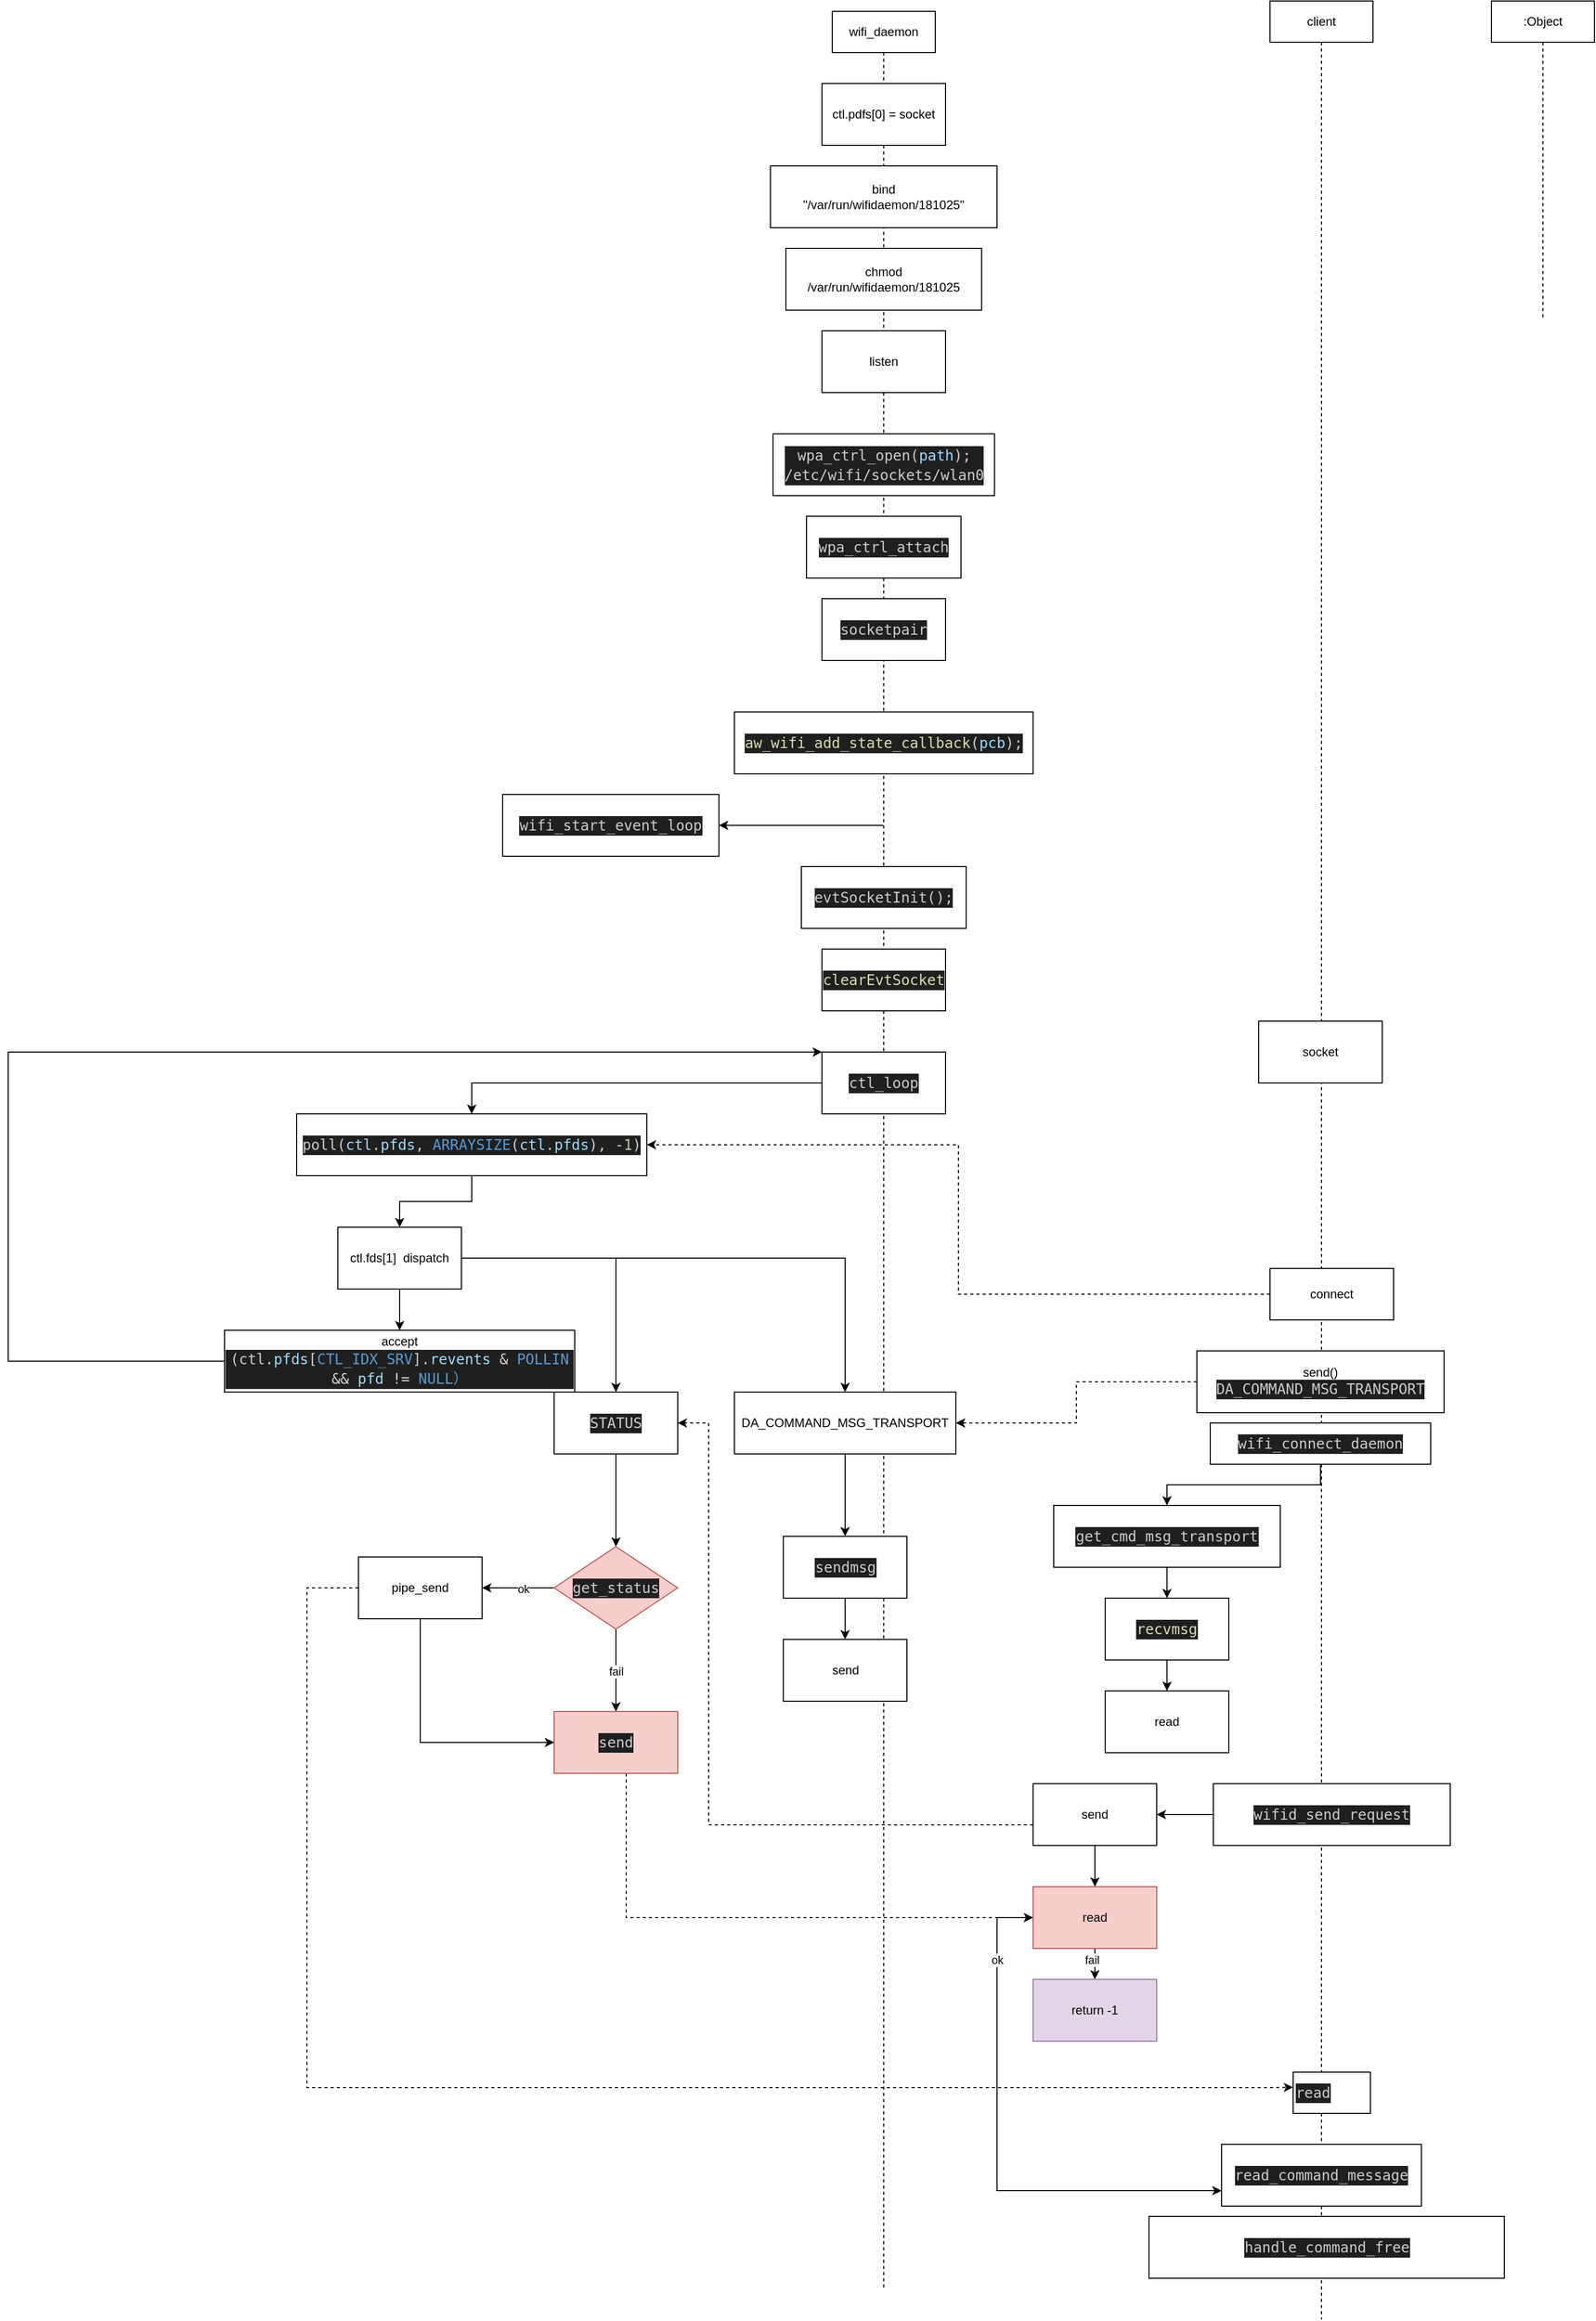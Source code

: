 <mxfile version="21.6.7" type="github">
  <diagram id="C5RBs43oDa-KdzZeNtuy" name="Page-1">
    <mxGraphModel dx="2511" dy="1088" grid="1" gridSize="10" guides="1" tooltips="1" connect="1" arrows="1" fold="1" page="1" pageScale="1" pageWidth="827" pageHeight="1169" math="0" shadow="0">
      <root>
        <mxCell id="WIyWlLk6GJQsqaUBKTNV-0" />
        <mxCell id="WIyWlLk6GJQsqaUBKTNV-1" parent="WIyWlLk6GJQsqaUBKTNV-0" />
        <mxCell id="92I55pFNdv6Zz8E2jE-A-6" value="wifi_daemon" style="shape=umlLifeline;perimeter=lifelinePerimeter;whiteSpace=wrap;html=1;container=1;dropTarget=0;collapsible=0;recursiveResize=0;outlineConnect=0;portConstraint=eastwest;newEdgeStyle={&quot;edgeStyle&quot;:&quot;elbowEdgeStyle&quot;,&quot;elbow&quot;:&quot;vertical&quot;,&quot;curved&quot;:0,&quot;rounded&quot;:0};" vertex="1" parent="WIyWlLk6GJQsqaUBKTNV-1">
          <mxGeometry x="60" y="70" width="100" height="2210" as="geometry" />
        </mxCell>
        <mxCell id="92I55pFNdv6Zz8E2jE-A-7" value="client" style="shape=umlLifeline;perimeter=lifelinePerimeter;whiteSpace=wrap;html=1;container=1;dropTarget=0;collapsible=0;recursiveResize=0;outlineConnect=0;portConstraint=eastwest;newEdgeStyle={&quot;edgeStyle&quot;:&quot;elbowEdgeStyle&quot;,&quot;elbow&quot;:&quot;vertical&quot;,&quot;curved&quot;:0,&quot;rounded&quot;:0};" vertex="1" parent="WIyWlLk6GJQsqaUBKTNV-1">
          <mxGeometry x="485" y="60" width="100" height="2250" as="geometry" />
        </mxCell>
        <mxCell id="92I55pFNdv6Zz8E2jE-A-8" value=":Object" style="shape=umlLifeline;perimeter=lifelinePerimeter;whiteSpace=wrap;html=1;container=1;dropTarget=0;collapsible=0;recursiveResize=0;outlineConnect=0;portConstraint=eastwest;newEdgeStyle={&quot;edgeStyle&quot;:&quot;elbowEdgeStyle&quot;,&quot;elbow&quot;:&quot;vertical&quot;,&quot;curved&quot;:0,&quot;rounded&quot;:0};" vertex="1" parent="WIyWlLk6GJQsqaUBKTNV-1">
          <mxGeometry x="700" y="60" width="100" height="310" as="geometry" />
        </mxCell>
        <mxCell id="92I55pFNdv6Zz8E2jE-A-9" value="ctl.pdfs[0] = socket" style="rounded=0;whiteSpace=wrap;html=1;" vertex="1" parent="WIyWlLk6GJQsqaUBKTNV-1">
          <mxGeometry x="50" y="140" width="120" height="60" as="geometry" />
        </mxCell>
        <mxCell id="92I55pFNdv6Zz8E2jE-A-10" value="bind&lt;br&gt;&quot;/var/run/wifidaemon/181025&quot;" style="rounded=0;whiteSpace=wrap;html=1;" vertex="1" parent="WIyWlLk6GJQsqaUBKTNV-1">
          <mxGeometry y="220" width="220" height="60" as="geometry" />
        </mxCell>
        <mxCell id="92I55pFNdv6Zz8E2jE-A-11" value="listen" style="rounded=0;whiteSpace=wrap;html=1;" vertex="1" parent="WIyWlLk6GJQsqaUBKTNV-1">
          <mxGeometry x="50" y="380" width="120" height="60" as="geometry" />
        </mxCell>
        <mxCell id="92I55pFNdv6Zz8E2jE-A-12" value="chmod&lt;br&gt;/var/run/wifidaemon/181025" style="rounded=0;whiteSpace=wrap;html=1;" vertex="1" parent="WIyWlLk6GJQsqaUBKTNV-1">
          <mxGeometry x="15" y="300" width="190" height="60" as="geometry" />
        </mxCell>
        <mxCell id="92I55pFNdv6Zz8E2jE-A-14" value="&lt;div style=&quot;color: rgb(204, 204, 204); background-color: rgb(31, 31, 31); font-family: &amp;quot;Droid Sans Mono&amp;quot;, &amp;quot;monospace&amp;quot;, monospace; font-size: 14px; line-height: 19px;&quot;&gt;&lt;div style=&quot;line-height: 19px;&quot;&gt;wpa_ctrl_open(&lt;span style=&quot;color: #9cdcfe;&quot;&gt;path&lt;/span&gt;);&lt;/div&gt;&lt;/div&gt;&lt;div style=&quot;color: rgb(204, 204, 204); background-color: rgb(31, 31, 31); font-family: &amp;quot;Droid Sans Mono&amp;quot;, &amp;quot;monospace&amp;quot;, monospace; font-size: 14px; line-height: 19px;&quot;&gt;/etc/wifi/sockets/wlan0&lt;/div&gt;" style="rounded=0;whiteSpace=wrap;html=1;" vertex="1" parent="WIyWlLk6GJQsqaUBKTNV-1">
          <mxGeometry x="2.5" y="480" width="215" height="60" as="geometry" />
        </mxCell>
        <mxCell id="92I55pFNdv6Zz8E2jE-A-15" value="&lt;div style=&quot;color: rgb(204, 204, 204); background-color: rgb(31, 31, 31); font-family: &amp;quot;Droid Sans Mono&amp;quot;, &amp;quot;monospace&amp;quot;, monospace; font-size: 14px; line-height: 19px;&quot;&gt;wpa_ctrl_attach&lt;/div&gt;" style="rounded=0;whiteSpace=wrap;html=1;" vertex="1" parent="WIyWlLk6GJQsqaUBKTNV-1">
          <mxGeometry x="35" y="560" width="150" height="60" as="geometry" />
        </mxCell>
        <mxCell id="92I55pFNdv6Zz8E2jE-A-16" value="&lt;div style=&quot;color: rgb(204, 204, 204); background-color: rgb(31, 31, 31); font-family: &amp;quot;Droid Sans Mono&amp;quot;, &amp;quot;monospace&amp;quot;, monospace; font-size: 14px; line-height: 19px;&quot;&gt;socketpair&lt;/div&gt;" style="rounded=0;whiteSpace=wrap;html=1;" vertex="1" parent="WIyWlLk6GJQsqaUBKTNV-1">
          <mxGeometry x="50" y="640" width="120" height="60" as="geometry" />
        </mxCell>
        <mxCell id="92I55pFNdv6Zz8E2jE-A-17" value="&lt;div style=&quot;color: rgb(204, 204, 204); background-color: rgb(31, 31, 31); font-family: &amp;quot;Droid Sans Mono&amp;quot;, &amp;quot;monospace&amp;quot;, monospace; font-weight: normal; font-size: 14px; line-height: 19px;&quot;&gt;&lt;div&gt;&lt;span style=&quot;color: #dcdcaa;&quot;&gt;aw_wifi_add_state_callback&lt;/span&gt;&lt;span style=&quot;color: #cccccc;&quot;&gt;(&lt;/span&gt;&lt;span style=&quot;color: #9cdcfe;&quot;&gt;pcb&lt;/span&gt;&lt;span style=&quot;color: #cccccc;&quot;&gt;);&lt;/span&gt;&lt;/div&gt;&lt;/div&gt;" style="rounded=0;whiteSpace=wrap;html=1;" vertex="1" parent="WIyWlLk6GJQsqaUBKTNV-1">
          <mxGeometry x="-35" y="750" width="290" height="60" as="geometry" />
        </mxCell>
        <mxCell id="92I55pFNdv6Zz8E2jE-A-18" value="&lt;div style=&quot;color: rgb(204, 204, 204); background-color: rgb(31, 31, 31); font-family: &amp;quot;Droid Sans Mono&amp;quot;, &amp;quot;monospace&amp;quot;, monospace; font-size: 14px; line-height: 19px;&quot;&gt;wifi_start_event_loop&lt;/div&gt;" style="rounded=0;whiteSpace=wrap;html=1;" vertex="1" parent="WIyWlLk6GJQsqaUBKTNV-1">
          <mxGeometry x="-260" y="830" width="210" height="60" as="geometry" />
        </mxCell>
        <mxCell id="92I55pFNdv6Zz8E2jE-A-19" value="" style="endArrow=classic;html=1;rounded=0;entryX=1;entryY=0.5;entryDx=0;entryDy=0;" edge="1" parent="WIyWlLk6GJQsqaUBKTNV-1" source="92I55pFNdv6Zz8E2jE-A-6" target="92I55pFNdv6Zz8E2jE-A-18">
          <mxGeometry width="50" height="50" relative="1" as="geometry">
            <mxPoint x="380" y="940" as="sourcePoint" />
            <mxPoint x="430" y="890" as="targetPoint" />
          </mxGeometry>
        </mxCell>
        <mxCell id="92I55pFNdv6Zz8E2jE-A-20" value="&lt;div style=&quot;color: rgb(204, 204, 204); background-color: rgb(31, 31, 31); font-family: &amp;quot;Droid Sans Mono&amp;quot;, &amp;quot;monospace&amp;quot;, monospace; font-size: 14px; line-height: 19px;&quot;&gt;evtSocketInit();&lt;/div&gt;" style="rounded=0;whiteSpace=wrap;html=1;" vertex="1" parent="WIyWlLk6GJQsqaUBKTNV-1">
          <mxGeometry x="30" y="900" width="160" height="60" as="geometry" />
        </mxCell>
        <mxCell id="92I55pFNdv6Zz8E2jE-A-21" value="&lt;div style=&quot;color: rgb(204, 204, 204); background-color: rgb(31, 31, 31); font-family: &amp;quot;Droid Sans Mono&amp;quot;, &amp;quot;monospace&amp;quot;, monospace; font-weight: normal; font-size: 14px; line-height: 19px;&quot;&gt;&lt;div&gt;&lt;span style=&quot;color: #dcdcaa;&quot;&gt;clearEvtSocket&lt;/span&gt;&lt;/div&gt;&lt;/div&gt;" style="rounded=0;whiteSpace=wrap;html=1;" vertex="1" parent="WIyWlLk6GJQsqaUBKTNV-1">
          <mxGeometry x="50" y="980" width="120" height="60" as="geometry" />
        </mxCell>
        <mxCell id="92I55pFNdv6Zz8E2jE-A-24" style="edgeStyle=orthogonalEdgeStyle;rounded=0;orthogonalLoop=1;jettySize=auto;html=1;entryX=0.5;entryY=0;entryDx=0;entryDy=0;" edge="1" parent="WIyWlLk6GJQsqaUBKTNV-1" source="92I55pFNdv6Zz8E2jE-A-22" target="92I55pFNdv6Zz8E2jE-A-23">
          <mxGeometry relative="1" as="geometry" />
        </mxCell>
        <mxCell id="92I55pFNdv6Zz8E2jE-A-22" value="&lt;div style=&quot;color: rgb(204, 204, 204); background-color: rgb(31, 31, 31); font-family: &amp;quot;Droid Sans Mono&amp;quot;, &amp;quot;monospace&amp;quot;, monospace; font-size: 14px; line-height: 19px;&quot;&gt;ctl_loop&lt;/div&gt;" style="rounded=0;whiteSpace=wrap;html=1;" vertex="1" parent="WIyWlLk6GJQsqaUBKTNV-1">
          <mxGeometry x="50" y="1080" width="120" height="60" as="geometry" />
        </mxCell>
        <mxCell id="92I55pFNdv6Zz8E2jE-A-28" style="edgeStyle=orthogonalEdgeStyle;rounded=0;orthogonalLoop=1;jettySize=auto;html=1;" edge="1" parent="WIyWlLk6GJQsqaUBKTNV-1" source="92I55pFNdv6Zz8E2jE-A-23" target="92I55pFNdv6Zz8E2jE-A-27">
          <mxGeometry relative="1" as="geometry" />
        </mxCell>
        <mxCell id="92I55pFNdv6Zz8E2jE-A-23" value="&lt;div style=&quot;color: rgb(204, 204, 204); background-color: rgb(31, 31, 31); font-family: &amp;quot;Droid Sans Mono&amp;quot;, &amp;quot;monospace&amp;quot;, monospace; font-size: 14px; line-height: 19px;&quot;&gt;poll(&lt;span style=&quot;color: #9cdcfe;&quot;&gt;ctl&lt;/span&gt;.&lt;span style=&quot;color: #9cdcfe;&quot;&gt;pfds&lt;/span&gt;, &lt;span style=&quot;color: #569cd6;&quot;&gt;ARRAYSIZE&lt;/span&gt;(&lt;span style=&quot;color: #9cdcfe;&quot;&gt;ctl&lt;/span&gt;.&lt;span style=&quot;color: #9cdcfe;&quot;&gt;pfds&lt;/span&gt;), &lt;span style=&quot;color: #d4d4d4;&quot;&gt;-&lt;/span&gt;&lt;span style=&quot;color: #b5cea8;&quot;&gt;1&lt;/span&gt;)&lt;/div&gt;" style="rounded=0;whiteSpace=wrap;html=1;" vertex="1" parent="WIyWlLk6GJQsqaUBKTNV-1">
          <mxGeometry x="-460" y="1140" width="340" height="60" as="geometry" />
        </mxCell>
        <mxCell id="92I55pFNdv6Zz8E2jE-A-25" value="socket" style="rounded=0;whiteSpace=wrap;html=1;" vertex="1" parent="WIyWlLk6GJQsqaUBKTNV-1">
          <mxGeometry x="474" y="1050" width="120" height="60" as="geometry" />
        </mxCell>
        <mxCell id="92I55pFNdv6Zz8E2jE-A-31" style="edgeStyle=orthogonalEdgeStyle;rounded=0;orthogonalLoop=1;jettySize=auto;html=1;exitX=0;exitY=0.5;exitDx=0;exitDy=0;entryX=1;entryY=0.5;entryDx=0;entryDy=0;dashed=1;" edge="1" parent="WIyWlLk6GJQsqaUBKTNV-1" source="92I55pFNdv6Zz8E2jE-A-26" target="92I55pFNdv6Zz8E2jE-A-23">
          <mxGeometry relative="1" as="geometry" />
        </mxCell>
        <mxCell id="92I55pFNdv6Zz8E2jE-A-26" value="connect" style="rounded=0;whiteSpace=wrap;html=1;" vertex="1" parent="WIyWlLk6GJQsqaUBKTNV-1">
          <mxGeometry x="485" y="1290" width="120" height="50" as="geometry" />
        </mxCell>
        <mxCell id="92I55pFNdv6Zz8E2jE-A-30" style="edgeStyle=orthogonalEdgeStyle;rounded=0;orthogonalLoop=1;jettySize=auto;html=1;entryX=0.5;entryY=0;entryDx=0;entryDy=0;" edge="1" parent="WIyWlLk6GJQsqaUBKTNV-1" source="92I55pFNdv6Zz8E2jE-A-27" target="92I55pFNdv6Zz8E2jE-A-29">
          <mxGeometry relative="1" as="geometry" />
        </mxCell>
        <mxCell id="92I55pFNdv6Zz8E2jE-A-35" style="edgeStyle=orthogonalEdgeStyle;rounded=0;orthogonalLoop=1;jettySize=auto;html=1;entryX=0.5;entryY=0;entryDx=0;entryDy=0;" edge="1" parent="WIyWlLk6GJQsqaUBKTNV-1" source="92I55pFNdv6Zz8E2jE-A-27" target="92I55pFNdv6Zz8E2jE-A-34">
          <mxGeometry relative="1" as="geometry" />
        </mxCell>
        <mxCell id="92I55pFNdv6Zz8E2jE-A-49" style="edgeStyle=orthogonalEdgeStyle;rounded=0;orthogonalLoop=1;jettySize=auto;html=1;" edge="1" parent="WIyWlLk6GJQsqaUBKTNV-1" source="92I55pFNdv6Zz8E2jE-A-27" target="92I55pFNdv6Zz8E2jE-A-48">
          <mxGeometry relative="1" as="geometry" />
        </mxCell>
        <mxCell id="92I55pFNdv6Zz8E2jE-A-27" value="ctl.fds[1]&amp;nbsp; dispatch" style="rounded=0;whiteSpace=wrap;html=1;" vertex="1" parent="WIyWlLk6GJQsqaUBKTNV-1">
          <mxGeometry x="-420" y="1250" width="120" height="60" as="geometry" />
        </mxCell>
        <mxCell id="92I55pFNdv6Zz8E2jE-A-96" style="edgeStyle=orthogonalEdgeStyle;rounded=0;orthogonalLoop=1;jettySize=auto;html=1;entryX=0;entryY=0;entryDx=0;entryDy=0;" edge="1" parent="WIyWlLk6GJQsqaUBKTNV-1" source="92I55pFNdv6Zz8E2jE-A-29" target="92I55pFNdv6Zz8E2jE-A-22">
          <mxGeometry relative="1" as="geometry">
            <Array as="points">
              <mxPoint x="-740" y="1380" />
              <mxPoint x="-740" y="1080" />
            </Array>
          </mxGeometry>
        </mxCell>
        <mxCell id="92I55pFNdv6Zz8E2jE-A-29" value="accept&lt;br&gt;&lt;div style=&quot;color: rgb(204, 204, 204); background-color: rgb(31, 31, 31); font-family: &amp;quot;Droid Sans Mono&amp;quot;, &amp;quot;monospace&amp;quot;, monospace; font-size: 14px; line-height: 19px;&quot;&gt;(ctl.&lt;span style=&quot;color: #9cdcfe;&quot;&gt;pfds&lt;/span&gt;[&lt;span style=&quot;color: #569cd6;&quot;&gt;CTL_IDX_SRV&lt;/span&gt;].&lt;span style=&quot;color: #9cdcfe;&quot;&gt;revents&lt;/span&gt; &lt;span style=&quot;color: #d4d4d4;&quot;&gt;&amp;amp;&lt;/span&gt; &lt;span style=&quot;color: #569cd6;&quot;&gt;POLLIN&lt;/span&gt; &lt;span style=&quot;color: #d4d4d4;&quot;&gt;&amp;amp;&amp;amp;&lt;/span&gt; &lt;span style=&quot;color: #9cdcfe;&quot;&gt;pfd&lt;/span&gt; &lt;span style=&quot;color: #d4d4d4;&quot;&gt;!=&lt;/span&gt; &lt;span style=&quot;color: #569cd6;&quot;&gt;NULL）&lt;/span&gt;&lt;/div&gt;" style="rounded=0;whiteSpace=wrap;html=1;" vertex="1" parent="WIyWlLk6GJQsqaUBKTNV-1">
          <mxGeometry x="-530" y="1350" width="340" height="60" as="geometry" />
        </mxCell>
        <mxCell id="92I55pFNdv6Zz8E2jE-A-44" value="" style="edgeStyle=orthogonalEdgeStyle;rounded=0;orthogonalLoop=1;jettySize=auto;html=1;" edge="1" parent="WIyWlLk6GJQsqaUBKTNV-1" source="92I55pFNdv6Zz8E2jE-A-32" target="92I55pFNdv6Zz8E2jE-A-43">
          <mxGeometry relative="1" as="geometry" />
        </mxCell>
        <mxCell id="92I55pFNdv6Zz8E2jE-A-32" value="&lt;div style=&quot;color: rgb(204, 204, 204); background-color: rgb(31, 31, 31); font-family: &amp;quot;Droid Sans Mono&amp;quot;, &amp;quot;monospace&amp;quot;, monospace; font-size: 14px; line-height: 19px;&quot;&gt;get_cmd_msg_transport&lt;/div&gt;" style="rounded=0;whiteSpace=wrap;html=1;" vertex="1" parent="WIyWlLk6GJQsqaUBKTNV-1">
          <mxGeometry x="275" y="1520" width="220" height="60" as="geometry" />
        </mxCell>
        <mxCell id="92I55pFNdv6Zz8E2jE-A-42" style="edgeStyle=orthogonalEdgeStyle;rounded=0;orthogonalLoop=1;jettySize=auto;html=1;entryX=1;entryY=0.5;entryDx=0;entryDy=0;dashed=1;" edge="1" parent="WIyWlLk6GJQsqaUBKTNV-1" source="92I55pFNdv6Zz8E2jE-A-33" target="92I55pFNdv6Zz8E2jE-A-34">
          <mxGeometry relative="1" as="geometry">
            <mxPoint x="325" y="1430" as="targetPoint" />
          </mxGeometry>
        </mxCell>
        <mxCell id="92I55pFNdv6Zz8E2jE-A-33" value="send()&lt;br&gt;&lt;div style=&quot;color: rgb(204, 204, 204); background-color: rgb(31, 31, 31); font-family: &amp;quot;Droid Sans Mono&amp;quot;, &amp;quot;monospace&amp;quot;, monospace; font-size: 14px; line-height: 19px;&quot;&gt;DA_COMMAND_MSG_TRANSPORT&lt;/div&gt;" style="rounded=0;whiteSpace=wrap;html=1;" vertex="1" parent="WIyWlLk6GJQsqaUBKTNV-1">
          <mxGeometry x="414" y="1370" width="240" height="60" as="geometry" />
        </mxCell>
        <mxCell id="92I55pFNdv6Zz8E2jE-A-38" value="" style="edgeStyle=orthogonalEdgeStyle;rounded=0;orthogonalLoop=1;jettySize=auto;html=1;" edge="1" parent="WIyWlLk6GJQsqaUBKTNV-1" source="92I55pFNdv6Zz8E2jE-A-34" target="92I55pFNdv6Zz8E2jE-A-37">
          <mxGeometry relative="1" as="geometry" />
        </mxCell>
        <mxCell id="92I55pFNdv6Zz8E2jE-A-34" value="DA_COMMAND_MSG_TRANSPORT" style="rounded=0;whiteSpace=wrap;html=1;" vertex="1" parent="WIyWlLk6GJQsqaUBKTNV-1">
          <mxGeometry x="-35" y="1410" width="215" height="60" as="geometry" />
        </mxCell>
        <mxCell id="92I55pFNdv6Zz8E2jE-A-40" value="" style="edgeStyle=orthogonalEdgeStyle;rounded=0;orthogonalLoop=1;jettySize=auto;html=1;" edge="1" parent="WIyWlLk6GJQsqaUBKTNV-1" source="92I55pFNdv6Zz8E2jE-A-37" target="92I55pFNdv6Zz8E2jE-A-39">
          <mxGeometry relative="1" as="geometry" />
        </mxCell>
        <mxCell id="92I55pFNdv6Zz8E2jE-A-37" value="&lt;div style=&quot;color: rgb(204, 204, 204); background-color: rgb(31, 31, 31); font-family: &amp;quot;Droid Sans Mono&amp;quot;, &amp;quot;monospace&amp;quot;, monospace; font-size: 14px; line-height: 19px;&quot;&gt;sendmsg&lt;/div&gt;" style="whiteSpace=wrap;html=1;rounded=0;" vertex="1" parent="WIyWlLk6GJQsqaUBKTNV-1">
          <mxGeometry x="12.5" y="1550" width="120" height="60" as="geometry" />
        </mxCell>
        <mxCell id="92I55pFNdv6Zz8E2jE-A-39" value="send" style="whiteSpace=wrap;html=1;rounded=0;" vertex="1" parent="WIyWlLk6GJQsqaUBKTNV-1">
          <mxGeometry x="12.5" y="1650" width="120" height="60" as="geometry" />
        </mxCell>
        <mxCell id="92I55pFNdv6Zz8E2jE-A-43" value="&lt;div style=&quot;color: rgb(204, 204, 204); background-color: rgb(31, 31, 31); font-family: &amp;quot;Droid Sans Mono&amp;quot;, &amp;quot;monospace&amp;quot;, monospace; font-weight: normal; font-size: 14px; line-height: 19px;&quot;&gt;&lt;div&gt;&lt;span style=&quot;color: #dcdcaa;&quot;&gt;recvmsg&lt;/span&gt;&lt;/div&gt;&lt;/div&gt;" style="whiteSpace=wrap;html=1;rounded=0;" vertex="1" parent="WIyWlLk6GJQsqaUBKTNV-1">
          <mxGeometry x="325" y="1610" width="120" height="60" as="geometry" />
        </mxCell>
        <mxCell id="92I55pFNdv6Zz8E2jE-A-46" value="" style="edgeStyle=orthogonalEdgeStyle;rounded=0;orthogonalLoop=1;jettySize=auto;html=1;" edge="1" parent="WIyWlLk6GJQsqaUBKTNV-1" source="92I55pFNdv6Zz8E2jE-A-43" target="92I55pFNdv6Zz8E2jE-A-45">
          <mxGeometry relative="1" as="geometry" />
        </mxCell>
        <mxCell id="92I55pFNdv6Zz8E2jE-A-45" value="read" style="whiteSpace=wrap;html=1;rounded=0;" vertex="1" parent="WIyWlLk6GJQsqaUBKTNV-1">
          <mxGeometry x="325" y="1700" width="120" height="60" as="geometry" />
        </mxCell>
        <mxCell id="92I55pFNdv6Zz8E2jE-A-50" style="edgeStyle=orthogonalEdgeStyle;rounded=0;orthogonalLoop=1;jettySize=auto;html=1;entryX=0.5;entryY=0;entryDx=0;entryDy=0;" edge="1" parent="WIyWlLk6GJQsqaUBKTNV-1" source="92I55pFNdv6Zz8E2jE-A-48" target="92I55pFNdv6Zz8E2jE-A-63">
          <mxGeometry relative="1" as="geometry">
            <mxPoint x="-150" y="1570" as="targetPoint" />
          </mxGeometry>
        </mxCell>
        <mxCell id="92I55pFNdv6Zz8E2jE-A-48" value="&lt;div style=&quot;color: rgb(204, 204, 204); background-color: rgb(31, 31, 31); font-family: &amp;quot;Droid Sans Mono&amp;quot;, &amp;quot;monospace&amp;quot;, monospace; font-size: 14px; line-height: 19px;&quot;&gt;STATUS&lt;/div&gt;" style="rounded=0;whiteSpace=wrap;html=1;" vertex="1" parent="WIyWlLk6GJQsqaUBKTNV-1">
          <mxGeometry x="-210" y="1410" width="120" height="60" as="geometry" />
        </mxCell>
        <mxCell id="92I55pFNdv6Zz8E2jE-A-59" value="" style="edgeStyle=orthogonalEdgeStyle;rounded=0;orthogonalLoop=1;jettySize=auto;html=1;exitX=0.5;exitY=1;exitDx=0;exitDy=0;" edge="1" parent="WIyWlLk6GJQsqaUBKTNV-1" source="92I55pFNdv6Zz8E2jE-A-63" target="92I55pFNdv6Zz8E2jE-A-58">
          <mxGeometry relative="1" as="geometry">
            <mxPoint x="-150" y="1780" as="sourcePoint" />
          </mxGeometry>
        </mxCell>
        <mxCell id="92I55pFNdv6Zz8E2jE-A-83" value="fail" style="edgeLabel;html=1;align=center;verticalAlign=middle;resizable=0;points=[];" vertex="1" connectable="0" parent="92I55pFNdv6Zz8E2jE-A-59">
          <mxGeometry x="0.01" relative="1" as="geometry">
            <mxPoint as="offset" />
          </mxGeometry>
        </mxCell>
        <mxCell id="92I55pFNdv6Zz8E2jE-A-77" style="edgeStyle=orthogonalEdgeStyle;rounded=0;orthogonalLoop=1;jettySize=auto;html=1;entryX=0;entryY=0.5;entryDx=0;entryDy=0;dashed=1;" edge="1" parent="WIyWlLk6GJQsqaUBKTNV-1" source="92I55pFNdv6Zz8E2jE-A-58" target="92I55pFNdv6Zz8E2jE-A-75">
          <mxGeometry relative="1" as="geometry">
            <Array as="points">
              <mxPoint x="-140" y="1920" />
            </Array>
          </mxGeometry>
        </mxCell>
        <mxCell id="92I55pFNdv6Zz8E2jE-A-58" value="&lt;div style=&quot;color: rgb(204, 204, 204); background-color: rgb(31, 31, 31); font-family: &amp;quot;Droid Sans Mono&amp;quot;, &amp;quot;monospace&amp;quot;, monospace; font-size: 14px; line-height: 19px;&quot;&gt;send&lt;/div&gt;" style="whiteSpace=wrap;html=1;rounded=0;fillColor=#f8cecc;strokeColor=#b85450;" vertex="1" parent="WIyWlLk6GJQsqaUBKTNV-1">
          <mxGeometry x="-210" y="1720" width="120" height="60" as="geometry" />
        </mxCell>
        <mxCell id="92I55pFNdv6Zz8E2jE-A-67" style="edgeStyle=orthogonalEdgeStyle;rounded=0;orthogonalLoop=1;jettySize=auto;html=1;" edge="1" parent="WIyWlLk6GJQsqaUBKTNV-1" source="92I55pFNdv6Zz8E2jE-A-63" target="92I55pFNdv6Zz8E2jE-A-65">
          <mxGeometry relative="1" as="geometry" />
        </mxCell>
        <mxCell id="92I55pFNdv6Zz8E2jE-A-82" value="ok" style="edgeLabel;html=1;align=center;verticalAlign=middle;resizable=0;points=[];" vertex="1" connectable="0" parent="92I55pFNdv6Zz8E2jE-A-67">
          <mxGeometry x="-0.126" y="1" relative="1" as="geometry">
            <mxPoint as="offset" />
          </mxGeometry>
        </mxCell>
        <mxCell id="92I55pFNdv6Zz8E2jE-A-63" value="&lt;div style=&quot;color: rgb(204, 204, 204); background-color: rgb(31, 31, 31); font-family: &amp;quot;Droid Sans Mono&amp;quot;, &amp;quot;monospace&amp;quot;, monospace; font-size: 14px; line-height: 19px;&quot;&gt;get_status&lt;/div&gt;" style="rhombus;whiteSpace=wrap;html=1;fillColor=#f8cecc;strokeColor=#b85450;" vertex="1" parent="WIyWlLk6GJQsqaUBKTNV-1">
          <mxGeometry x="-210" y="1560" width="120" height="80" as="geometry" />
        </mxCell>
        <mxCell id="92I55pFNdv6Zz8E2jE-A-68" style="edgeStyle=orthogonalEdgeStyle;rounded=0;orthogonalLoop=1;jettySize=auto;html=1;exitX=0.5;exitY=1;exitDx=0;exitDy=0;entryX=0;entryY=0.5;entryDx=0;entryDy=0;" edge="1" parent="WIyWlLk6GJQsqaUBKTNV-1" source="92I55pFNdv6Zz8E2jE-A-65" target="92I55pFNdv6Zz8E2jE-A-58">
          <mxGeometry relative="1" as="geometry" />
        </mxCell>
        <mxCell id="92I55pFNdv6Zz8E2jE-A-80" style="edgeStyle=orthogonalEdgeStyle;rounded=0;orthogonalLoop=1;jettySize=auto;html=1;dashed=1;entryX=-0.001;entryY=0.368;entryDx=0;entryDy=0;entryPerimeter=0;" edge="1" parent="WIyWlLk6GJQsqaUBKTNV-1" source="92I55pFNdv6Zz8E2jE-A-65" target="92I55pFNdv6Zz8E2jE-A-78">
          <mxGeometry relative="1" as="geometry">
            <mxPoint x="480" y="2100" as="targetPoint" />
            <Array as="points">
              <mxPoint x="-450" y="1600" />
              <mxPoint x="-450" y="2085" />
              <mxPoint x="480" y="2085" />
            </Array>
          </mxGeometry>
        </mxCell>
        <mxCell id="92I55pFNdv6Zz8E2jE-A-65" value="pipe_send" style="rounded=0;whiteSpace=wrap;html=1;" vertex="1" parent="WIyWlLk6GJQsqaUBKTNV-1">
          <mxGeometry x="-400" y="1570" width="120" height="60" as="geometry" />
        </mxCell>
        <mxCell id="92I55pFNdv6Zz8E2jE-A-73" value="" style="edgeStyle=orthogonalEdgeStyle;rounded=0;orthogonalLoop=1;jettySize=auto;html=1;" edge="1" parent="WIyWlLk6GJQsqaUBKTNV-1" source="92I55pFNdv6Zz8E2jE-A-70" target="92I55pFNdv6Zz8E2jE-A-72">
          <mxGeometry relative="1" as="geometry" />
        </mxCell>
        <mxCell id="92I55pFNdv6Zz8E2jE-A-70" value="&lt;div style=&quot;color: rgb(204, 204, 204); background-color: rgb(31, 31, 31); font-family: &amp;quot;Droid Sans Mono&amp;quot;, &amp;quot;monospace&amp;quot;, monospace; font-size: 14px; line-height: 19px;&quot;&gt;&lt;div style=&quot;line-height: 19px;&quot;&gt;wifid_send_request&lt;/div&gt;&lt;/div&gt;" style="rounded=0;whiteSpace=wrap;html=1;" vertex="1" parent="WIyWlLk6GJQsqaUBKTNV-1">
          <mxGeometry x="430" y="1790" width="230" height="60" as="geometry" />
        </mxCell>
        <mxCell id="92I55pFNdv6Zz8E2jE-A-74" style="edgeStyle=orthogonalEdgeStyle;rounded=0;orthogonalLoop=1;jettySize=auto;html=1;entryX=1;entryY=0.5;entryDx=0;entryDy=0;dashed=1;" edge="1" parent="WIyWlLk6GJQsqaUBKTNV-1" source="92I55pFNdv6Zz8E2jE-A-72" target="92I55pFNdv6Zz8E2jE-A-48">
          <mxGeometry relative="1" as="geometry">
            <Array as="points">
              <mxPoint x="-60" y="1830" />
              <mxPoint x="-60" y="1440" />
            </Array>
          </mxGeometry>
        </mxCell>
        <mxCell id="92I55pFNdv6Zz8E2jE-A-81" style="edgeStyle=orthogonalEdgeStyle;rounded=0;orthogonalLoop=1;jettySize=auto;html=1;" edge="1" parent="WIyWlLk6GJQsqaUBKTNV-1" source="92I55pFNdv6Zz8E2jE-A-72" target="92I55pFNdv6Zz8E2jE-A-75">
          <mxGeometry relative="1" as="geometry" />
        </mxCell>
        <mxCell id="92I55pFNdv6Zz8E2jE-A-72" value="send" style="whiteSpace=wrap;html=1;rounded=0;" vertex="1" parent="WIyWlLk6GJQsqaUBKTNV-1">
          <mxGeometry x="255" y="1790" width="120" height="60" as="geometry" />
        </mxCell>
        <mxCell id="92I55pFNdv6Zz8E2jE-A-88" value="" style="edgeStyle=orthogonalEdgeStyle;rounded=0;orthogonalLoop=1;jettySize=auto;html=1;" edge="1" parent="WIyWlLk6GJQsqaUBKTNV-1" source="92I55pFNdv6Zz8E2jE-A-75" target="92I55pFNdv6Zz8E2jE-A-87">
          <mxGeometry relative="1" as="geometry" />
        </mxCell>
        <mxCell id="92I55pFNdv6Zz8E2jE-A-94" value="fail" style="edgeLabel;html=1;align=center;verticalAlign=middle;resizable=0;points=[];" vertex="1" connectable="0" parent="92I55pFNdv6Zz8E2jE-A-88">
          <mxGeometry x="0.216" y="-3" relative="1" as="geometry">
            <mxPoint as="offset" />
          </mxGeometry>
        </mxCell>
        <mxCell id="92I55pFNdv6Zz8E2jE-A-92" value="" style="edgeStyle=orthogonalEdgeStyle;rounded=0;orthogonalLoop=1;jettySize=auto;html=1;" edge="1" parent="WIyWlLk6GJQsqaUBKTNV-1" source="92I55pFNdv6Zz8E2jE-A-75" target="92I55pFNdv6Zz8E2jE-A-93">
          <mxGeometry relative="1" as="geometry">
            <mxPoint x="405" y="1920" as="targetPoint" />
            <Array as="points">
              <mxPoint x="220" y="1920" />
              <mxPoint x="220" y="2185" />
            </Array>
          </mxGeometry>
        </mxCell>
        <mxCell id="92I55pFNdv6Zz8E2jE-A-95" value="ok" style="edgeLabel;html=1;align=center;verticalAlign=middle;resizable=0;points=[];" vertex="1" connectable="0" parent="92I55pFNdv6Zz8E2jE-A-92">
          <mxGeometry x="-0.709" relative="1" as="geometry">
            <mxPoint as="offset" />
          </mxGeometry>
        </mxCell>
        <mxCell id="92I55pFNdv6Zz8E2jE-A-75" value="read" style="whiteSpace=wrap;html=1;rounded=0;fillColor=#f8cecc;strokeColor=#b85450;" vertex="1" parent="WIyWlLk6GJQsqaUBKTNV-1">
          <mxGeometry x="255" y="1890" width="120" height="60" as="geometry" />
        </mxCell>
        <mxCell id="92I55pFNdv6Zz8E2jE-A-78" value="&lt;div style=&quot;color: rgb(204, 204, 204); background-color: rgb(31, 31, 31); font-family: &amp;quot;Droid Sans Mono&amp;quot;, &amp;quot;monospace&amp;quot;, monospace; font-size: 14px; line-height: 19px;&quot;&gt;read&lt;/div&gt;" style="rounded=0;whiteSpace=wrap;html=1;align=left;" vertex="1" parent="WIyWlLk6GJQsqaUBKTNV-1">
          <mxGeometry x="507.5" y="2070" width="75" height="40" as="geometry" />
        </mxCell>
        <mxCell id="92I55pFNdv6Zz8E2jE-A-86" value="" style="edgeStyle=orthogonalEdgeStyle;rounded=0;orthogonalLoop=1;jettySize=auto;html=1;" edge="1" parent="WIyWlLk6GJQsqaUBKTNV-1" source="92I55pFNdv6Zz8E2jE-A-85" target="92I55pFNdv6Zz8E2jE-A-32">
          <mxGeometry relative="1" as="geometry" />
        </mxCell>
        <mxCell id="92I55pFNdv6Zz8E2jE-A-85" value="&lt;div style=&quot;color: rgb(204, 204, 204); background-color: rgb(31, 31, 31); font-family: &amp;quot;Droid Sans Mono&amp;quot;, &amp;quot;monospace&amp;quot;, monospace; font-size: 14px; line-height: 19px;&quot;&gt;wifi_connect_daemon&lt;/div&gt;" style="rounded=0;whiteSpace=wrap;html=1;" vertex="1" parent="WIyWlLk6GJQsqaUBKTNV-1">
          <mxGeometry x="427" y="1440" width="214" height="40" as="geometry" />
        </mxCell>
        <mxCell id="92I55pFNdv6Zz8E2jE-A-87" value="return -1" style="whiteSpace=wrap;html=1;fillColor=#e1d5e7;strokeColor=#9673a6;rounded=0;" vertex="1" parent="WIyWlLk6GJQsqaUBKTNV-1">
          <mxGeometry x="255" y="1980" width="120" height="60" as="geometry" />
        </mxCell>
        <mxCell id="92I55pFNdv6Zz8E2jE-A-89" value="&lt;div style=&quot;color: rgb(204, 204, 204); background-color: rgb(31, 31, 31); font-family: &amp;quot;Droid Sans Mono&amp;quot;, &amp;quot;monospace&amp;quot;, monospace; font-size: 14px; line-height: 19px;&quot;&gt;handle_command_free&lt;/div&gt;" style="rounded=0;whiteSpace=wrap;html=1;" vertex="1" parent="WIyWlLk6GJQsqaUBKTNV-1">
          <mxGeometry x="367.5" y="2210" width="345" height="60" as="geometry" />
        </mxCell>
        <mxCell id="92I55pFNdv6Zz8E2jE-A-93" value="&lt;div style=&quot;color: rgb(204, 204, 204); background-color: rgb(31, 31, 31); font-family: &amp;quot;Droid Sans Mono&amp;quot;, &amp;quot;monospace&amp;quot;, monospace; font-size: 14px; line-height: 19px;&quot;&gt;read_command_message&lt;/div&gt;" style="rounded=0;whiteSpace=wrap;html=1;" vertex="1" parent="WIyWlLk6GJQsqaUBKTNV-1">
          <mxGeometry x="438" y="2140" width="194" height="60" as="geometry" />
        </mxCell>
      </root>
    </mxGraphModel>
  </diagram>
</mxfile>
